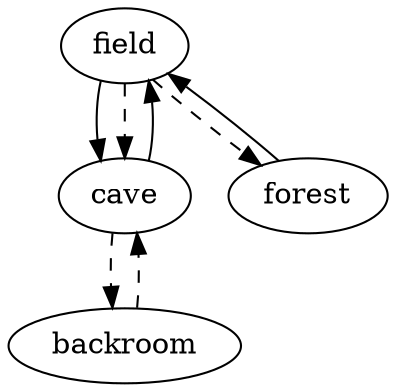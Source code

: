 digraph map {
	field -> cave
	field -> cave [style=dashed]
	cave -> field
	field -> forest [style=dashed]
	forest -> field
	cave -> backroom [style=dashed]
	backroom -> cave [style=dashed]
}
